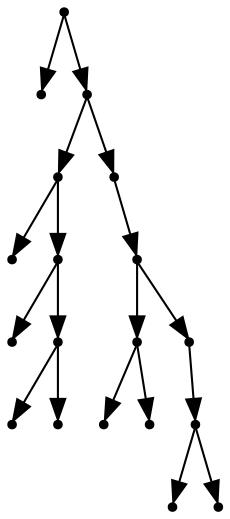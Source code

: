 digraph {
  18 [shape=point];
  0 [shape=point];
  17 [shape=point];
  7 [shape=point];
  1 [shape=point];
  6 [shape=point];
  2 [shape=point];
  5 [shape=point];
  3 [shape=point];
  4 [shape=point];
  16 [shape=point];
  15 [shape=point];
  10 [shape=point];
  8 [shape=point];
  9 [shape=point];
  14 [shape=point];
  13 [shape=point];
  11 [shape=point];
  12 [shape=point];
18 -> 0;
18 -> 17;
17 -> 7;
7 -> 1;
7 -> 6;
6 -> 2;
6 -> 5;
5 -> 3;
5 -> 4;
17 -> 16;
16 -> 15;
15 -> 10;
10 -> 8;
10 -> 9;
15 -> 14;
14 -> 13;
13 -> 11;
13 -> 12;
}
